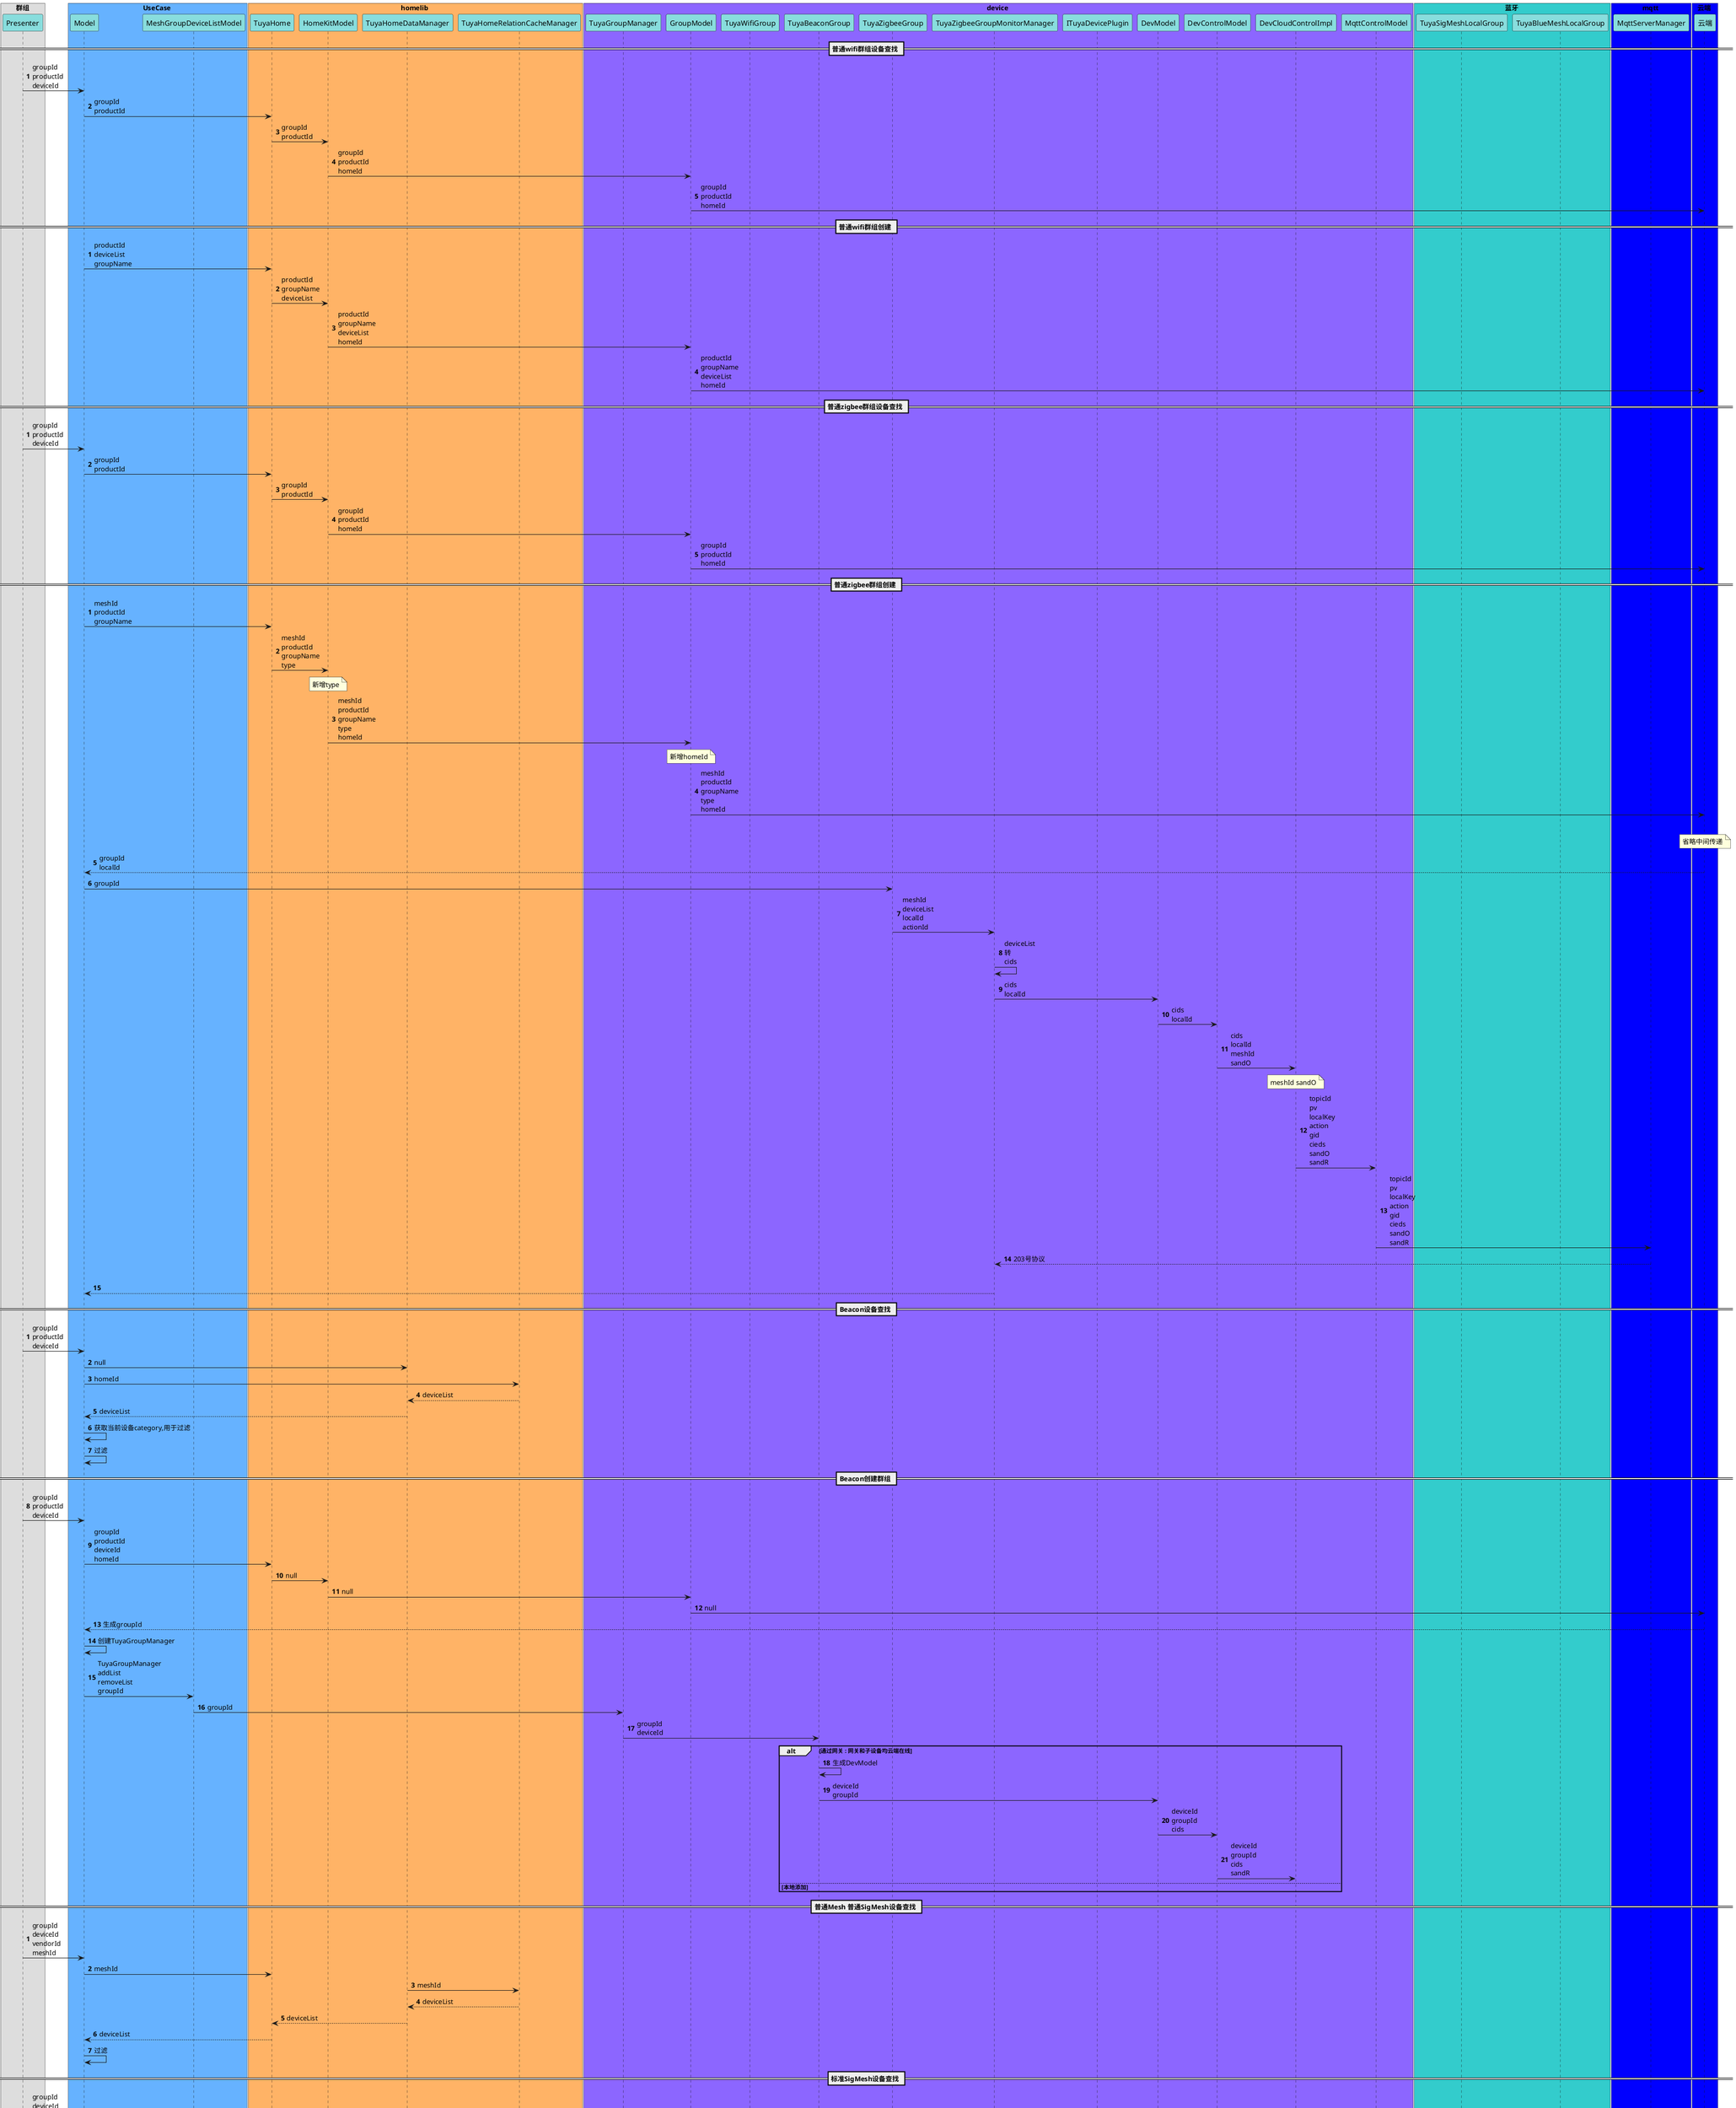 @startuml
'https://plantuml.com/sequence-diagram
skinparam maxMessageSize 20

box 群组
participant Presenter order 100 #88dddd
end box

box UseCase #66b2ff
participant Model order 200 #88dddd
participant MeshGroupDeviceListModel order 210 #88dddd
end box

box homelib #ffb366
participant TuyaHome order 300 #88dddd
participant HomeKitModel order 310 #88dddd
participant TuyaHomeDataManager order 320 #88dddd
participant TuyaHomeRelationCacheManager order 330 #88dddd
end box


box device #8c66ff
participant TuyaGroupManager order 400 #88dddd

participant GroupModel order 410 #88dddd
participant TuyaWifiGroup order 411 #88dddd



participant TuyaBeaconGroup order 420 #88dddd

participant TuyaZigbeeGroup order 431 #88dddd
participant TuyaZigbeeGroupMonitorManager order 432 #88dddd
participant ITuyaDevicePlugin order 433 #88dddd
participant DevModel order 434 #88dddd
participant DevControlModel order 435 #88dddd
participant DevCloudControlImpl order 436 #88dddd
participant MqttControlModel order 437 #88dddd


end box

box 蓝牙 #33cccc
participant TuyaSigMeshLocalGroup order 500 #88dddd
participant TuyaBlueMeshLocalGroup order 510 #88dddd
end box

box mqtt #0000ff
participant MqttServerManager order 9000 #88dddd
end box

box 云端 #0000ff
participant 云端 order 10000 #88dddd
end box



autonumber
== 普通wifi群组设备查找 ==
Presenter -> Model : groupId productId deviceId
Model -> TuyaHome : groupId productId
TuyaHome -> HomeKitModel : groupId productId
HomeKitModel -> GroupModel : groupId productId homeId
GroupModel -> 云端 : groupId productId homeId


autonumber
== 普通wifi群组创建 ==
Model -> TuyaHome : productId deviceList groupName
TuyaHome -> HomeKitModel : productId groupName deviceList
HomeKitModel -> GroupModel : productId groupName deviceList homeId
GroupModel -> 云端 : productId groupName deviceList homeId


autonumber
== 普通zigbee群组设备查找 ==
Presenter -> Model : groupId productId deviceId
Model -> TuyaHome : groupId productId
TuyaHome -> HomeKitModel : groupId productId
HomeKitModel -> GroupModel : groupId productId homeId
GroupModel -> 云端 : groupId productId homeId


autonumber
== 普通zigbee群组创建 ==
Model -> TuyaHome : meshId productId groupName
TuyaHome -> HomeKitModel : meshId productId groupName type
note over of HomeKitModel : 新增type

HomeKitModel -> GroupModel : meshId productId groupName type homeId
note over of GroupModel : 新增homeId

GroupModel -> 云端 : meshId productId groupName type homeId
|||
note over of 云端 : 省略中间传递
云端 --> Model : groupId localId
Model -> TuyaZigbeeGroup : groupId
TuyaZigbeeGroup -> TuyaZigbeeGroupMonitorManager : meshId deviceList localId actionId
TuyaZigbeeGroupMonitorManager -> TuyaZigbeeGroupMonitorManager : deviceList 转 cids
TuyaZigbeeGroupMonitorManager -> DevModel : cids localId
DevModel -> DevControlModel : cids localId
DevControlModel -> DevCloudControlImpl : cids localId meshId sandO
note over of DevCloudControlImpl : meshId sandO
DevCloudControlImpl -> MqttControlModel : topicId pv localKey action gid cieds sandO sandR
MqttControlModel -> MqttServerManager : topicId pv localKey action gid cieds sandO sandR
MqttServerManager --> TuyaZigbeeGroupMonitorManager : 203号协议
|||
TuyaZigbeeGroupMonitorManager --> Model

autonumber
== Beacon设备查找 ==
Presenter -> Model : groupId productId deviceId
Model -> TuyaHomeDataManager : null
Model -> TuyaHomeRelationCacheManager : homeId
TuyaHomeRelationCacheManager --> TuyaHomeDataManager : deviceList
TuyaHomeDataManager --> Model : deviceList
Model -> Model : 获取当前设备category,用于过滤
Model -> Model : 过滤

== Beacon创建群组 ==
Presenter -> Model : groupId productId deviceId
Model -> TuyaHome : groupId productId deviceId homeId
TuyaHome -> HomeKitModel : null
HomeKitModel -> GroupModel : null
GroupModel -> 云端 : null
云端 --> Model : 生成groupId
Model -> Model : 创建TuyaGroupManager
Model -> MeshGroupDeviceListModel : TuyaGroupManager addList removeList groupId
MeshGroupDeviceListModel -> TuyaGroupManager : groupId
TuyaGroupManager -> TuyaBeaconGroup : groupId deviceId
alt 通过网关 : 网关和子设备均云端在线
TuyaBeaconGroup -> TuyaBeaconGroup : 生成DevModel
TuyaBeaconGroup -> DevModel : deviceId groupId
DevModel -> DevControlModel : deviceId groupId cids
DevControlModel -> DevCloudControlImpl : deviceId  groupId cids sandR
else 本地添加

end



autonumber
== 普通Mesh 普通SigMesh设备查找 ==
Presenter -> Model : groupId deviceId vendorId meshId
Model -> TuyaHome : meshId
TuyaHomeDataManager -> TuyaHomeRelationCacheManager : meshId
TuyaHomeRelationCacheManager --> TuyaHomeDataManager : deviceList
TuyaHomeDataManager --> TuyaHome : deviceList
TuyaHome --> Model : deviceList
Model -> Model : 过滤


autonumber
== 标准SigMesh设备查找 ==
Presenter -> Model : groupId deviceId vendorId meshId productId
Model -> TuyaWifiGroup : homeId productId groupId
TuyaWifiGroup -> 云端 : homeId productId groupId




autonumber
== 标准wifi设备查找 ==
Presenter -> Model : groupId deviceId
Model -> TuyaWifiGroup : homeId productId groupId
TuyaWifiGroup -> 云端 : homeId productId groupId

autonumber
== 标准zigbee设备查找 ==
Presenter -> Model : groupId productId deviceId
Model -> 云端 : homeId productId groupId

autonumber
== zigbee遥控器设备查找 ==
Presenter -> Model : deviceId localId categoryCode codes
Model -> 云端 : deviceId categoryCode codes meshId type:zigbee或者sigmesh homeId

autonumber
== mesh遥控器设备查找 ==
Presenter -> Model : deviceId localId categoryCode codes vendorId meshId pcc type
alt 走本地
    alt meshId不为null
        Model -> TuyaSigMeshLocalGroup : localId meshId vendorId
        TuyaSigMeshLocalGroup -> Model : deviceList
    else
        Model -> TuyaBlueMeshLocalGroup : localId meshId vendorId
        TuyaBlueMeshLocalGroup -> Model : deviceList
    end
Model -> Model : 过滤

else 走云端
Model -> 云端 : deviceId categoryCode codes meshId type:zigbee或者sigmesh homeId

end

@enduml